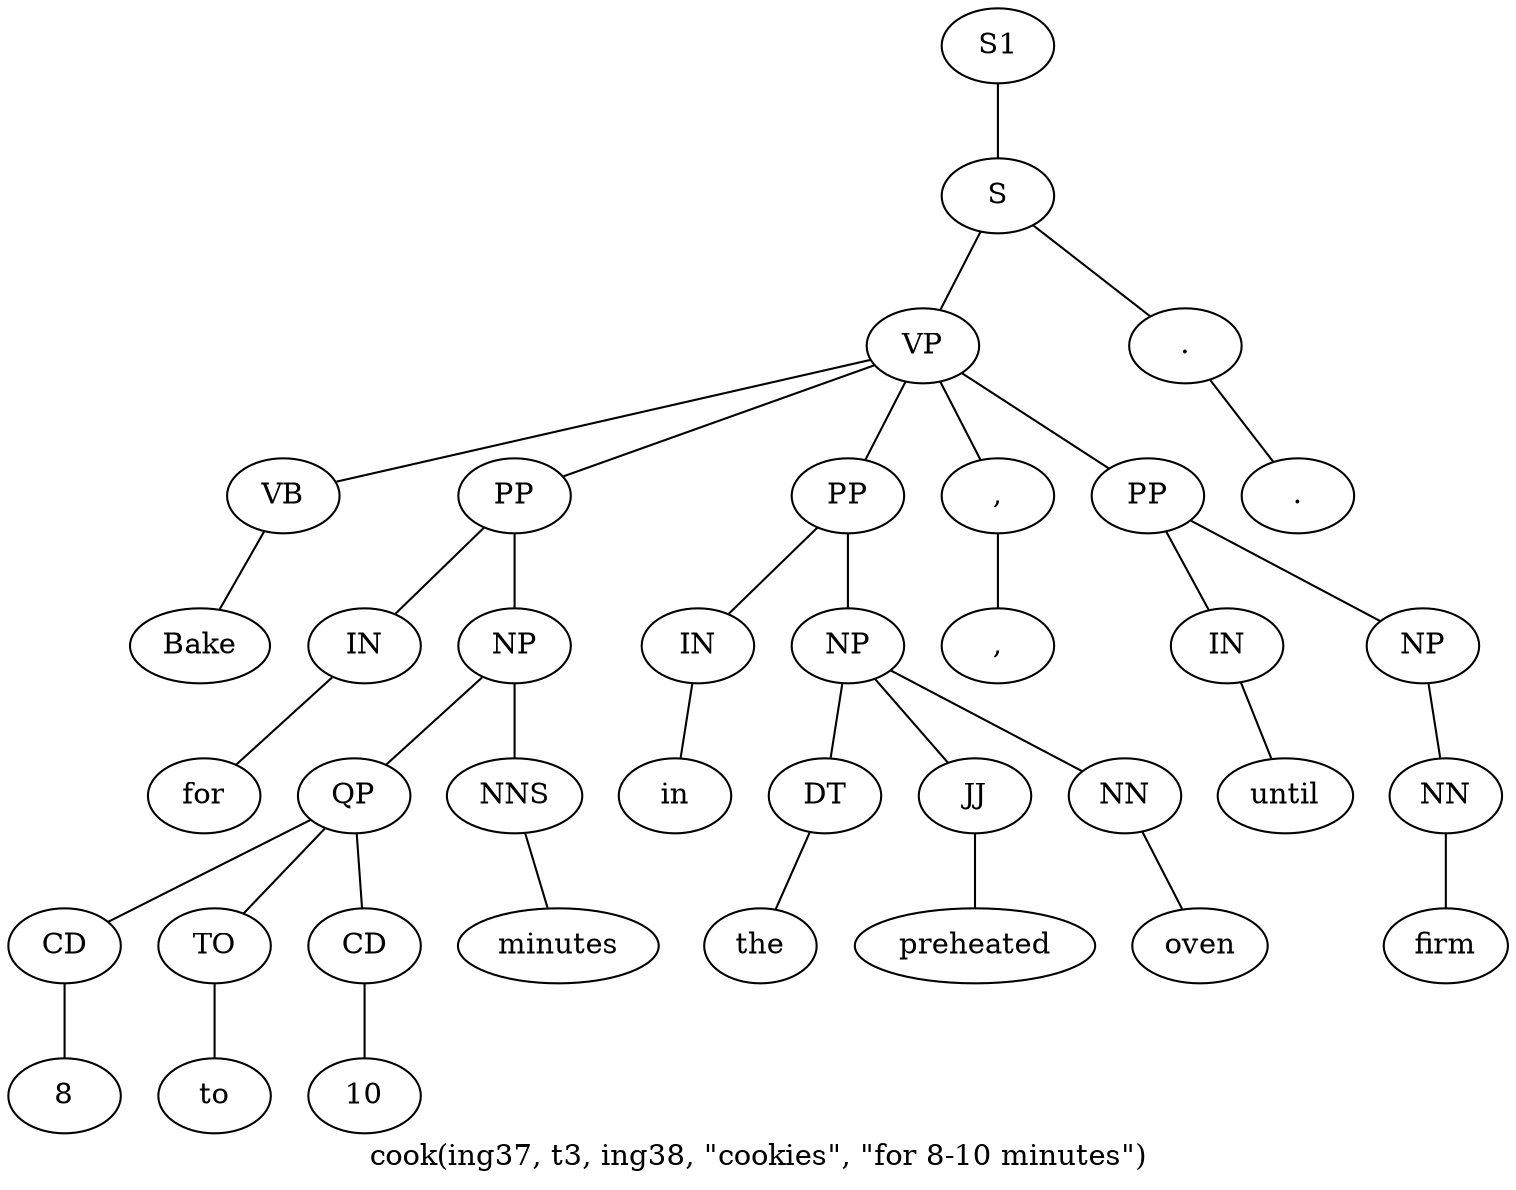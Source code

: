 graph SyntaxGraph {
	label = "cook(ing37, t3, ing38, \"cookies\", \"for 8-10 minutes\")";
	Node0 [label="S1"];
	Node1 [label="S"];
	Node2 [label="VP"];
	Node3 [label="VB"];
	Node4 [label="Bake"];
	Node5 [label="PP"];
	Node6 [label="IN"];
	Node7 [label="for"];
	Node8 [label="NP"];
	Node9 [label="QP"];
	Node10 [label="CD"];
	Node11 [label="8"];
	Node12 [label="TO"];
	Node13 [label="to"];
	Node14 [label="CD"];
	Node15 [label="10"];
	Node16 [label="NNS"];
	Node17 [label="minutes"];
	Node18 [label="PP"];
	Node19 [label="IN"];
	Node20 [label="in"];
	Node21 [label="NP"];
	Node22 [label="DT"];
	Node23 [label="the"];
	Node24 [label="JJ"];
	Node25 [label="preheated"];
	Node26 [label="NN"];
	Node27 [label="oven"];
	Node28 [label=","];
	Node29 [label=","];
	Node30 [label="PP"];
	Node31 [label="IN"];
	Node32 [label="until"];
	Node33 [label="NP"];
	Node34 [label="NN"];
	Node35 [label="firm"];
	Node36 [label="."];
	Node37 [label="."];

	Node0 -- Node1;
	Node1 -- Node2;
	Node1 -- Node36;
	Node2 -- Node3;
	Node2 -- Node5;
	Node2 -- Node18;
	Node2 -- Node28;
	Node2 -- Node30;
	Node3 -- Node4;
	Node5 -- Node6;
	Node5 -- Node8;
	Node6 -- Node7;
	Node8 -- Node9;
	Node8 -- Node16;
	Node9 -- Node10;
	Node9 -- Node12;
	Node9 -- Node14;
	Node10 -- Node11;
	Node12 -- Node13;
	Node14 -- Node15;
	Node16 -- Node17;
	Node18 -- Node19;
	Node18 -- Node21;
	Node19 -- Node20;
	Node21 -- Node22;
	Node21 -- Node24;
	Node21 -- Node26;
	Node22 -- Node23;
	Node24 -- Node25;
	Node26 -- Node27;
	Node28 -- Node29;
	Node30 -- Node31;
	Node30 -- Node33;
	Node31 -- Node32;
	Node33 -- Node34;
	Node34 -- Node35;
	Node36 -- Node37;
}